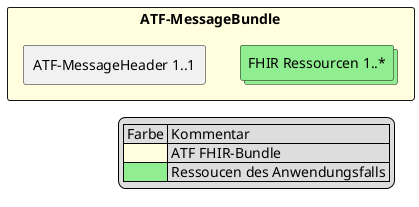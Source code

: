 @startuml ATF-Scope

skinparam rectangle {
    roundCorner<<Concept>> 25
}

 rectangle "ATF-MessageBundle" #lightyellow{
  collections "FHIR Ressourcen 1..*" #lightgreen
  rectangle "ATF-MessageHeader 1..1"
  
}


legend right
    | Farbe | Kommentar |
    |<#lightyellow>| ATF FHIR-Bundle |
    |<#lightgreen>| Ressoucen des Anwendungsfalls |
endlegend

@enduml
